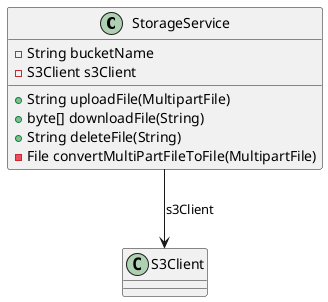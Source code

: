@startuml Complete Service AWS Class Diagram

class StorageService {
    - String bucketName
    - S3Client s3Client
    + String uploadFile(MultipartFile)
    + byte[] downloadFile(String)
    + String deleteFile(String)
    - File convertMultiPartFileToFile(MultipartFile)
}

' Relationships
StorageService --> S3Client : s3Client

@enduml
